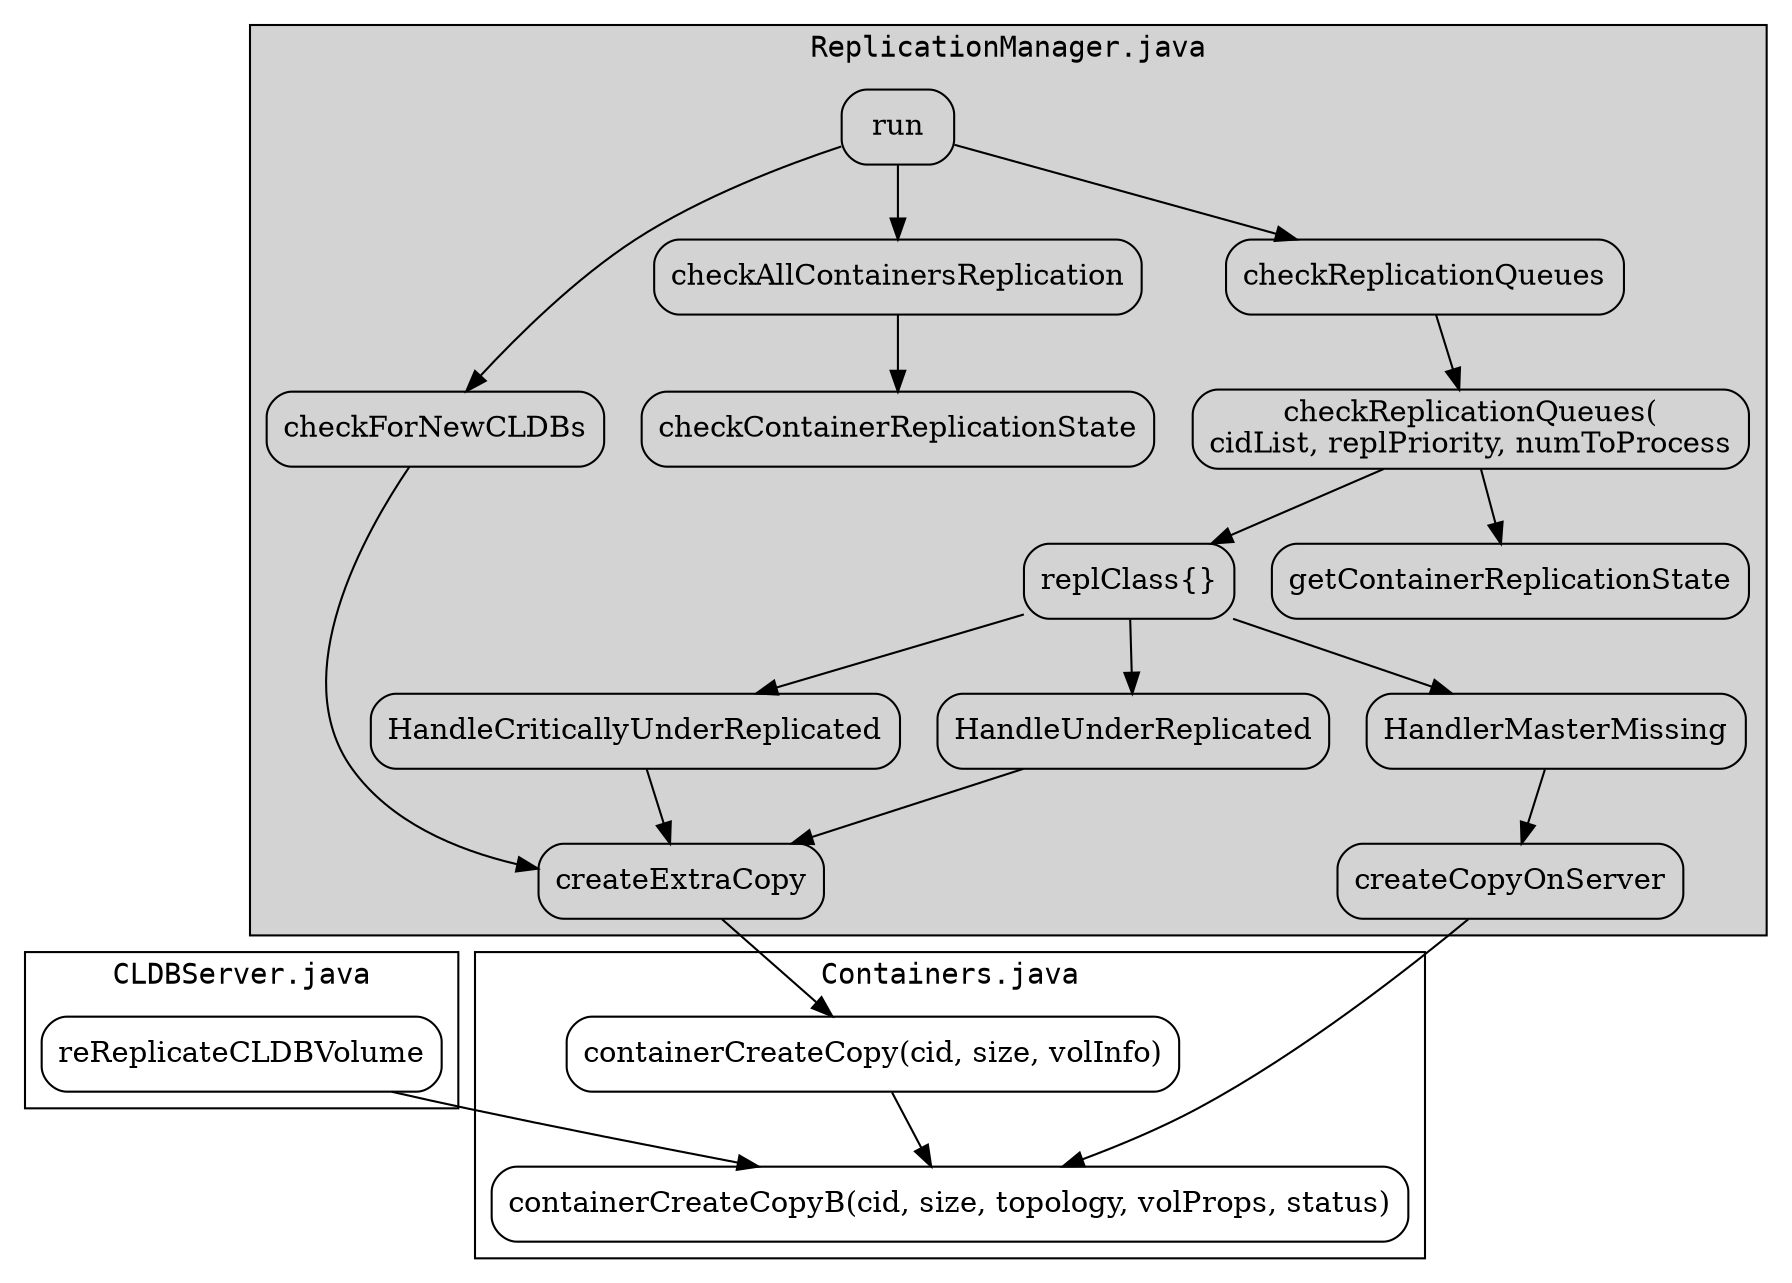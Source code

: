 digraph G {
	compound = false;
	fontname = "Courier";
	node [shape="box",style="rounded"];

	subgraph cluster_0 {
		label = "ReplicationManager.java";
		style = "filled";

		HandlerMasterMissing -> createCopyOnServer;
		run -> checkForNewCLDBs;
		run -> checkAllContainersReplication -> checkContainerReplicationState;
		checkForNewCLDBs -> createExtraCopy;
		HandleCriticallyUnderReplicated -> createExtraCopy;
		HandleUnderReplicated -> createExtraCopy;
		checkReplicationQueuesB -> getContainerReplicationState;
		checkReplicationQueuesB -> replClass;
		replClass -> HandlerMasterMissing;
		replClass -> HandleCriticallyUnderReplicated;
		replClass -> HandleUnderReplicated;

		run -> checkReplicationQueues;
		checkReplicationQueues -> checkReplicationQueuesB;
		checkReplicationQueuesB[label="checkReplicationQueues(\ncidList, replPriority, numToProcess"];
		replClass[label="replClass{}"];
	}

	subgraph cluster_1 {
		label = "Containers.java"

		containerCreateCopyA -> containerCreateCopyB;
		containerCreateCopyA[label = "containerCreateCopy(cid, size, volInfo)"];
		containerCreateCopyB[label = "containerCreateCopyB(cid, size, topology, volProps, status)"];
	}

	subgraph cluster_2 {
		label = "CLDBServer.java"

		reReplicateCLDBVolume[label="reReplicateCLDBVolume"]		
	}

	createCopyOnServer -> containerCreateCopyB;
	createExtraCopy -> containerCreateCopyA;
	reReplicateCLDBVolume -> containerCreateCopyB;
}
